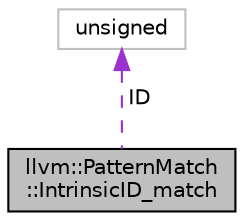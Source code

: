 digraph "llvm::PatternMatch::IntrinsicID_match"
{
 // LATEX_PDF_SIZE
  bgcolor="transparent";
  edge [fontname="Helvetica",fontsize="10",labelfontname="Helvetica",labelfontsize="10"];
  node [fontname="Helvetica",fontsize="10",shape=record];
  Node1 [label="llvm::PatternMatch\l::IntrinsicID_match",height=0.2,width=0.4,color="black", fillcolor="grey75", style="filled", fontcolor="black",tooltip="Intrinsic matchers."];
  Node2 -> Node1 [dir="back",color="darkorchid3",fontsize="10",style="dashed",label=" ID" ,fontname="Helvetica"];
  Node2 [label="unsigned",height=0.2,width=0.4,color="grey75",tooltip=" "];
}
